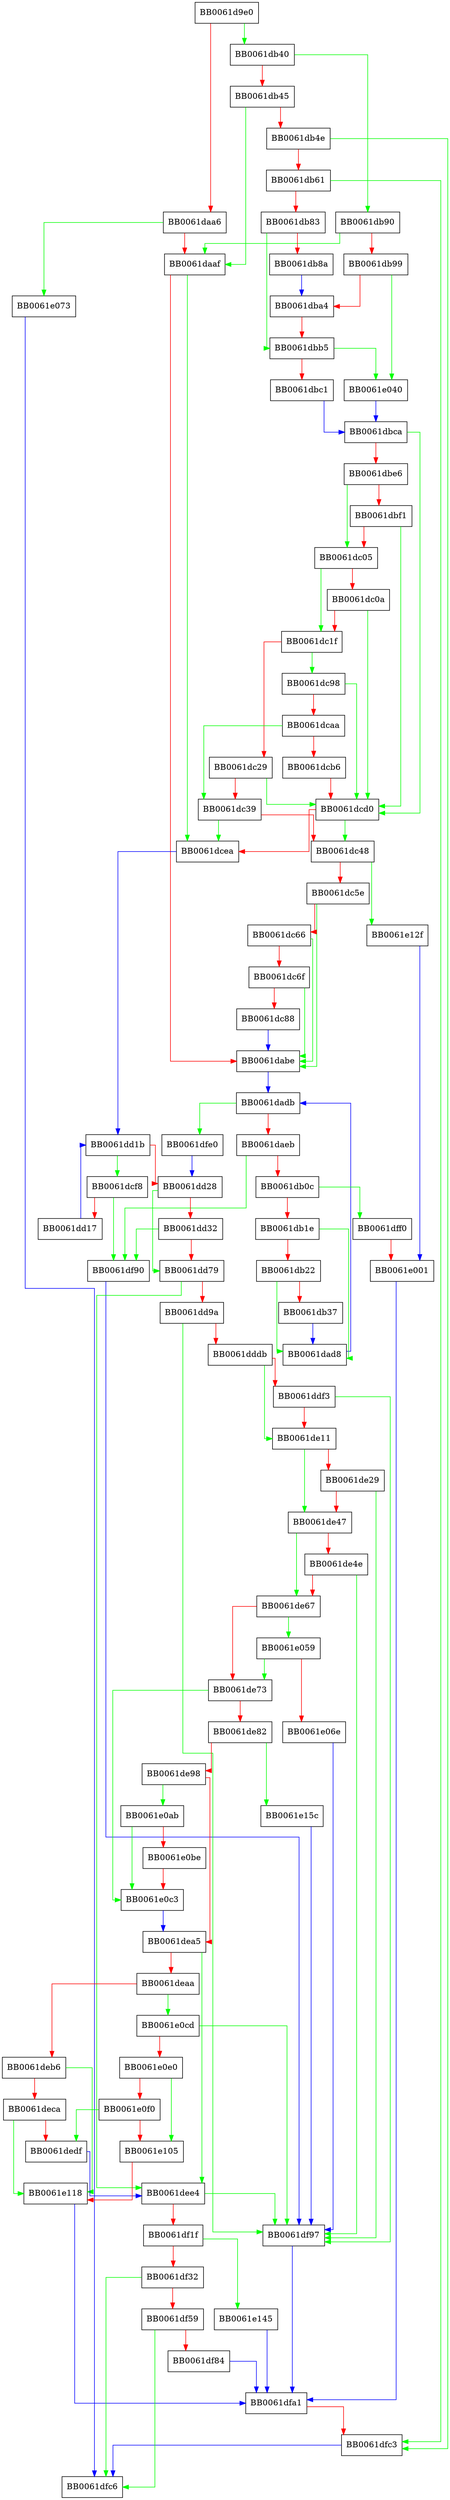 digraph PKCS12_create_ex2 {
  node [shape="box"];
  graph [splines=ortho];
  BB0061d9e0 -> BB0061db40 [color="green"];
  BB0061d9e0 -> BB0061daa6 [color="red"];
  BB0061daa6 -> BB0061e073 [color="green"];
  BB0061daa6 -> BB0061daaf [color="red"];
  BB0061daaf -> BB0061dcea [color="green"];
  BB0061daaf -> BB0061dabe [color="red"];
  BB0061dabe -> BB0061dadb [color="blue"];
  BB0061dad8 -> BB0061dadb [color="blue"];
  BB0061dadb -> BB0061dfe0 [color="green"];
  BB0061dadb -> BB0061daeb [color="red"];
  BB0061daeb -> BB0061df90 [color="green"];
  BB0061daeb -> BB0061db0c [color="red"];
  BB0061db0c -> BB0061dff0 [color="green"];
  BB0061db0c -> BB0061db1e [color="red"];
  BB0061db1e -> BB0061dad8 [color="green"];
  BB0061db1e -> BB0061db22 [color="red"];
  BB0061db22 -> BB0061dad8 [color="green"];
  BB0061db22 -> BB0061db37 [color="red"];
  BB0061db37 -> BB0061dad8 [color="blue"];
  BB0061db40 -> BB0061db90 [color="green"];
  BB0061db40 -> BB0061db45 [color="red"];
  BB0061db45 -> BB0061daaf [color="green"];
  BB0061db45 -> BB0061db4e [color="red"];
  BB0061db4e -> BB0061dfc3 [color="green"];
  BB0061db4e -> BB0061db61 [color="red"];
  BB0061db61 -> BB0061dfc3 [color="green"];
  BB0061db61 -> BB0061db83 [color="red"];
  BB0061db83 -> BB0061dbb5 [color="green"];
  BB0061db83 -> BB0061db8a [color="red"];
  BB0061db8a -> BB0061dba4 [color="blue"];
  BB0061db90 -> BB0061daaf [color="green"];
  BB0061db90 -> BB0061db99 [color="red"];
  BB0061db99 -> BB0061e040 [color="green"];
  BB0061db99 -> BB0061dba4 [color="red"];
  BB0061dba4 -> BB0061dbb5 [color="red"];
  BB0061dbb5 -> BB0061e040 [color="green"];
  BB0061dbb5 -> BB0061dbc1 [color="red"];
  BB0061dbc1 -> BB0061dbca [color="blue"];
  BB0061dbca -> BB0061dcd0 [color="green"];
  BB0061dbca -> BB0061dbe6 [color="red"];
  BB0061dbe6 -> BB0061dc05 [color="green"];
  BB0061dbe6 -> BB0061dbf1 [color="red"];
  BB0061dbf1 -> BB0061dcd0 [color="green"];
  BB0061dbf1 -> BB0061dc05 [color="red"];
  BB0061dc05 -> BB0061dc1f [color="green"];
  BB0061dc05 -> BB0061dc0a [color="red"];
  BB0061dc0a -> BB0061dcd0 [color="green"];
  BB0061dc0a -> BB0061dc1f [color="red"];
  BB0061dc1f -> BB0061dc98 [color="green"];
  BB0061dc1f -> BB0061dc29 [color="red"];
  BB0061dc29 -> BB0061dcd0 [color="green"];
  BB0061dc29 -> BB0061dc39 [color="red"];
  BB0061dc39 -> BB0061dcea [color="green"];
  BB0061dc39 -> BB0061dc48 [color="red"];
  BB0061dc48 -> BB0061e12f [color="green"];
  BB0061dc48 -> BB0061dc5e [color="red"];
  BB0061dc5e -> BB0061dabe [color="green"];
  BB0061dc5e -> BB0061dc66 [color="red"];
  BB0061dc66 -> BB0061dabe [color="green"];
  BB0061dc66 -> BB0061dc6f [color="red"];
  BB0061dc6f -> BB0061dabe [color="green"];
  BB0061dc6f -> BB0061dc88 [color="red"];
  BB0061dc88 -> BB0061dabe [color="blue"];
  BB0061dc98 -> BB0061dcd0 [color="green"];
  BB0061dc98 -> BB0061dcaa [color="red"];
  BB0061dcaa -> BB0061dc39 [color="green"];
  BB0061dcaa -> BB0061dcb6 [color="red"];
  BB0061dcb6 -> BB0061dcd0 [color="red"];
  BB0061dcd0 -> BB0061dc48 [color="green"];
  BB0061dcd0 -> BB0061dcea [color="red"];
  BB0061dcea -> BB0061dd1b [color="blue"];
  BB0061dcf8 -> BB0061df90 [color="green"];
  BB0061dcf8 -> BB0061dd17 [color="red"];
  BB0061dd17 -> BB0061dd1b [color="blue"];
  BB0061dd1b -> BB0061dcf8 [color="green"];
  BB0061dd1b -> BB0061dd28 [color="red"];
  BB0061dd28 -> BB0061dd79 [color="green"];
  BB0061dd28 -> BB0061dd32 [color="red"];
  BB0061dd32 -> BB0061df90 [color="green"];
  BB0061dd32 -> BB0061dd79 [color="red"];
  BB0061dd79 -> BB0061dee4 [color="green"];
  BB0061dd79 -> BB0061dd9a [color="red"];
  BB0061dd9a -> BB0061df97 [color="green"];
  BB0061dd9a -> BB0061dddb [color="red"];
  BB0061dddb -> BB0061de11 [color="green"];
  BB0061dddb -> BB0061ddf3 [color="red"];
  BB0061ddf3 -> BB0061df97 [color="green"];
  BB0061ddf3 -> BB0061de11 [color="red"];
  BB0061de11 -> BB0061de47 [color="green"];
  BB0061de11 -> BB0061de29 [color="red"];
  BB0061de29 -> BB0061df97 [color="green"];
  BB0061de29 -> BB0061de47 [color="red"];
  BB0061de47 -> BB0061de67 [color="green"];
  BB0061de47 -> BB0061de4e [color="red"];
  BB0061de4e -> BB0061df97 [color="green"];
  BB0061de4e -> BB0061de67 [color="red"];
  BB0061de67 -> BB0061e059 [color="green"];
  BB0061de67 -> BB0061de73 [color="red"];
  BB0061de73 -> BB0061e0c3 [color="green"];
  BB0061de73 -> BB0061de82 [color="red"];
  BB0061de82 -> BB0061e15c [color="green"];
  BB0061de82 -> BB0061de98 [color="red"];
  BB0061de98 -> BB0061e0ab [color="green"];
  BB0061de98 -> BB0061dea5 [color="red"];
  BB0061dea5 -> BB0061dee4 [color="green"];
  BB0061dea5 -> BB0061deaa [color="red"];
  BB0061deaa -> BB0061e0cd [color="green"];
  BB0061deaa -> BB0061deb6 [color="red"];
  BB0061deb6 -> BB0061e118 [color="green"];
  BB0061deb6 -> BB0061deca [color="red"];
  BB0061deca -> BB0061e118 [color="green"];
  BB0061deca -> BB0061dedf [color="red"];
  BB0061dedf -> BB0061dee4 [color="blue"];
  BB0061dee4 -> BB0061df97 [color="green"];
  BB0061dee4 -> BB0061df1f [color="red"];
  BB0061df1f -> BB0061e145 [color="green"];
  BB0061df1f -> BB0061df32 [color="red"];
  BB0061df32 -> BB0061dfc6 [color="green"];
  BB0061df32 -> BB0061df59 [color="red"];
  BB0061df59 -> BB0061dfc6 [color="green"];
  BB0061df59 -> BB0061df84 [color="red"];
  BB0061df84 -> BB0061dfa1 [color="blue"];
  BB0061df90 -> BB0061df97 [color="blue"];
  BB0061df97 -> BB0061dfa1 [color="blue"];
  BB0061dfa1 -> BB0061dfc3 [color="red"];
  BB0061dfc3 -> BB0061dfc6 [color="blue"];
  BB0061dfe0 -> BB0061dd28 [color="blue"];
  BB0061dff0 -> BB0061e001 [color="red"];
  BB0061e001 -> BB0061dfa1 [color="blue"];
  BB0061e040 -> BB0061dbca [color="blue"];
  BB0061e059 -> BB0061de73 [color="green"];
  BB0061e059 -> BB0061e06e [color="red"];
  BB0061e06e -> BB0061df97 [color="blue"];
  BB0061e073 -> BB0061dfc6 [color="blue"];
  BB0061e0ab -> BB0061e0c3 [color="green"];
  BB0061e0ab -> BB0061e0be [color="red"];
  BB0061e0be -> BB0061e0c3 [color="red"];
  BB0061e0c3 -> BB0061dea5 [color="blue"];
  BB0061e0cd -> BB0061df97 [color="green"];
  BB0061e0cd -> BB0061e0e0 [color="red"];
  BB0061e0e0 -> BB0061e105 [color="green"];
  BB0061e0e0 -> BB0061e0f0 [color="red"];
  BB0061e0f0 -> BB0061dedf [color="green"];
  BB0061e0f0 -> BB0061e105 [color="red"];
  BB0061e105 -> BB0061e118 [color="red"];
  BB0061e118 -> BB0061dfa1 [color="blue"];
  BB0061e12f -> BB0061e001 [color="blue"];
  BB0061e145 -> BB0061dfa1 [color="blue"];
  BB0061e15c -> BB0061df97 [color="blue"];
}